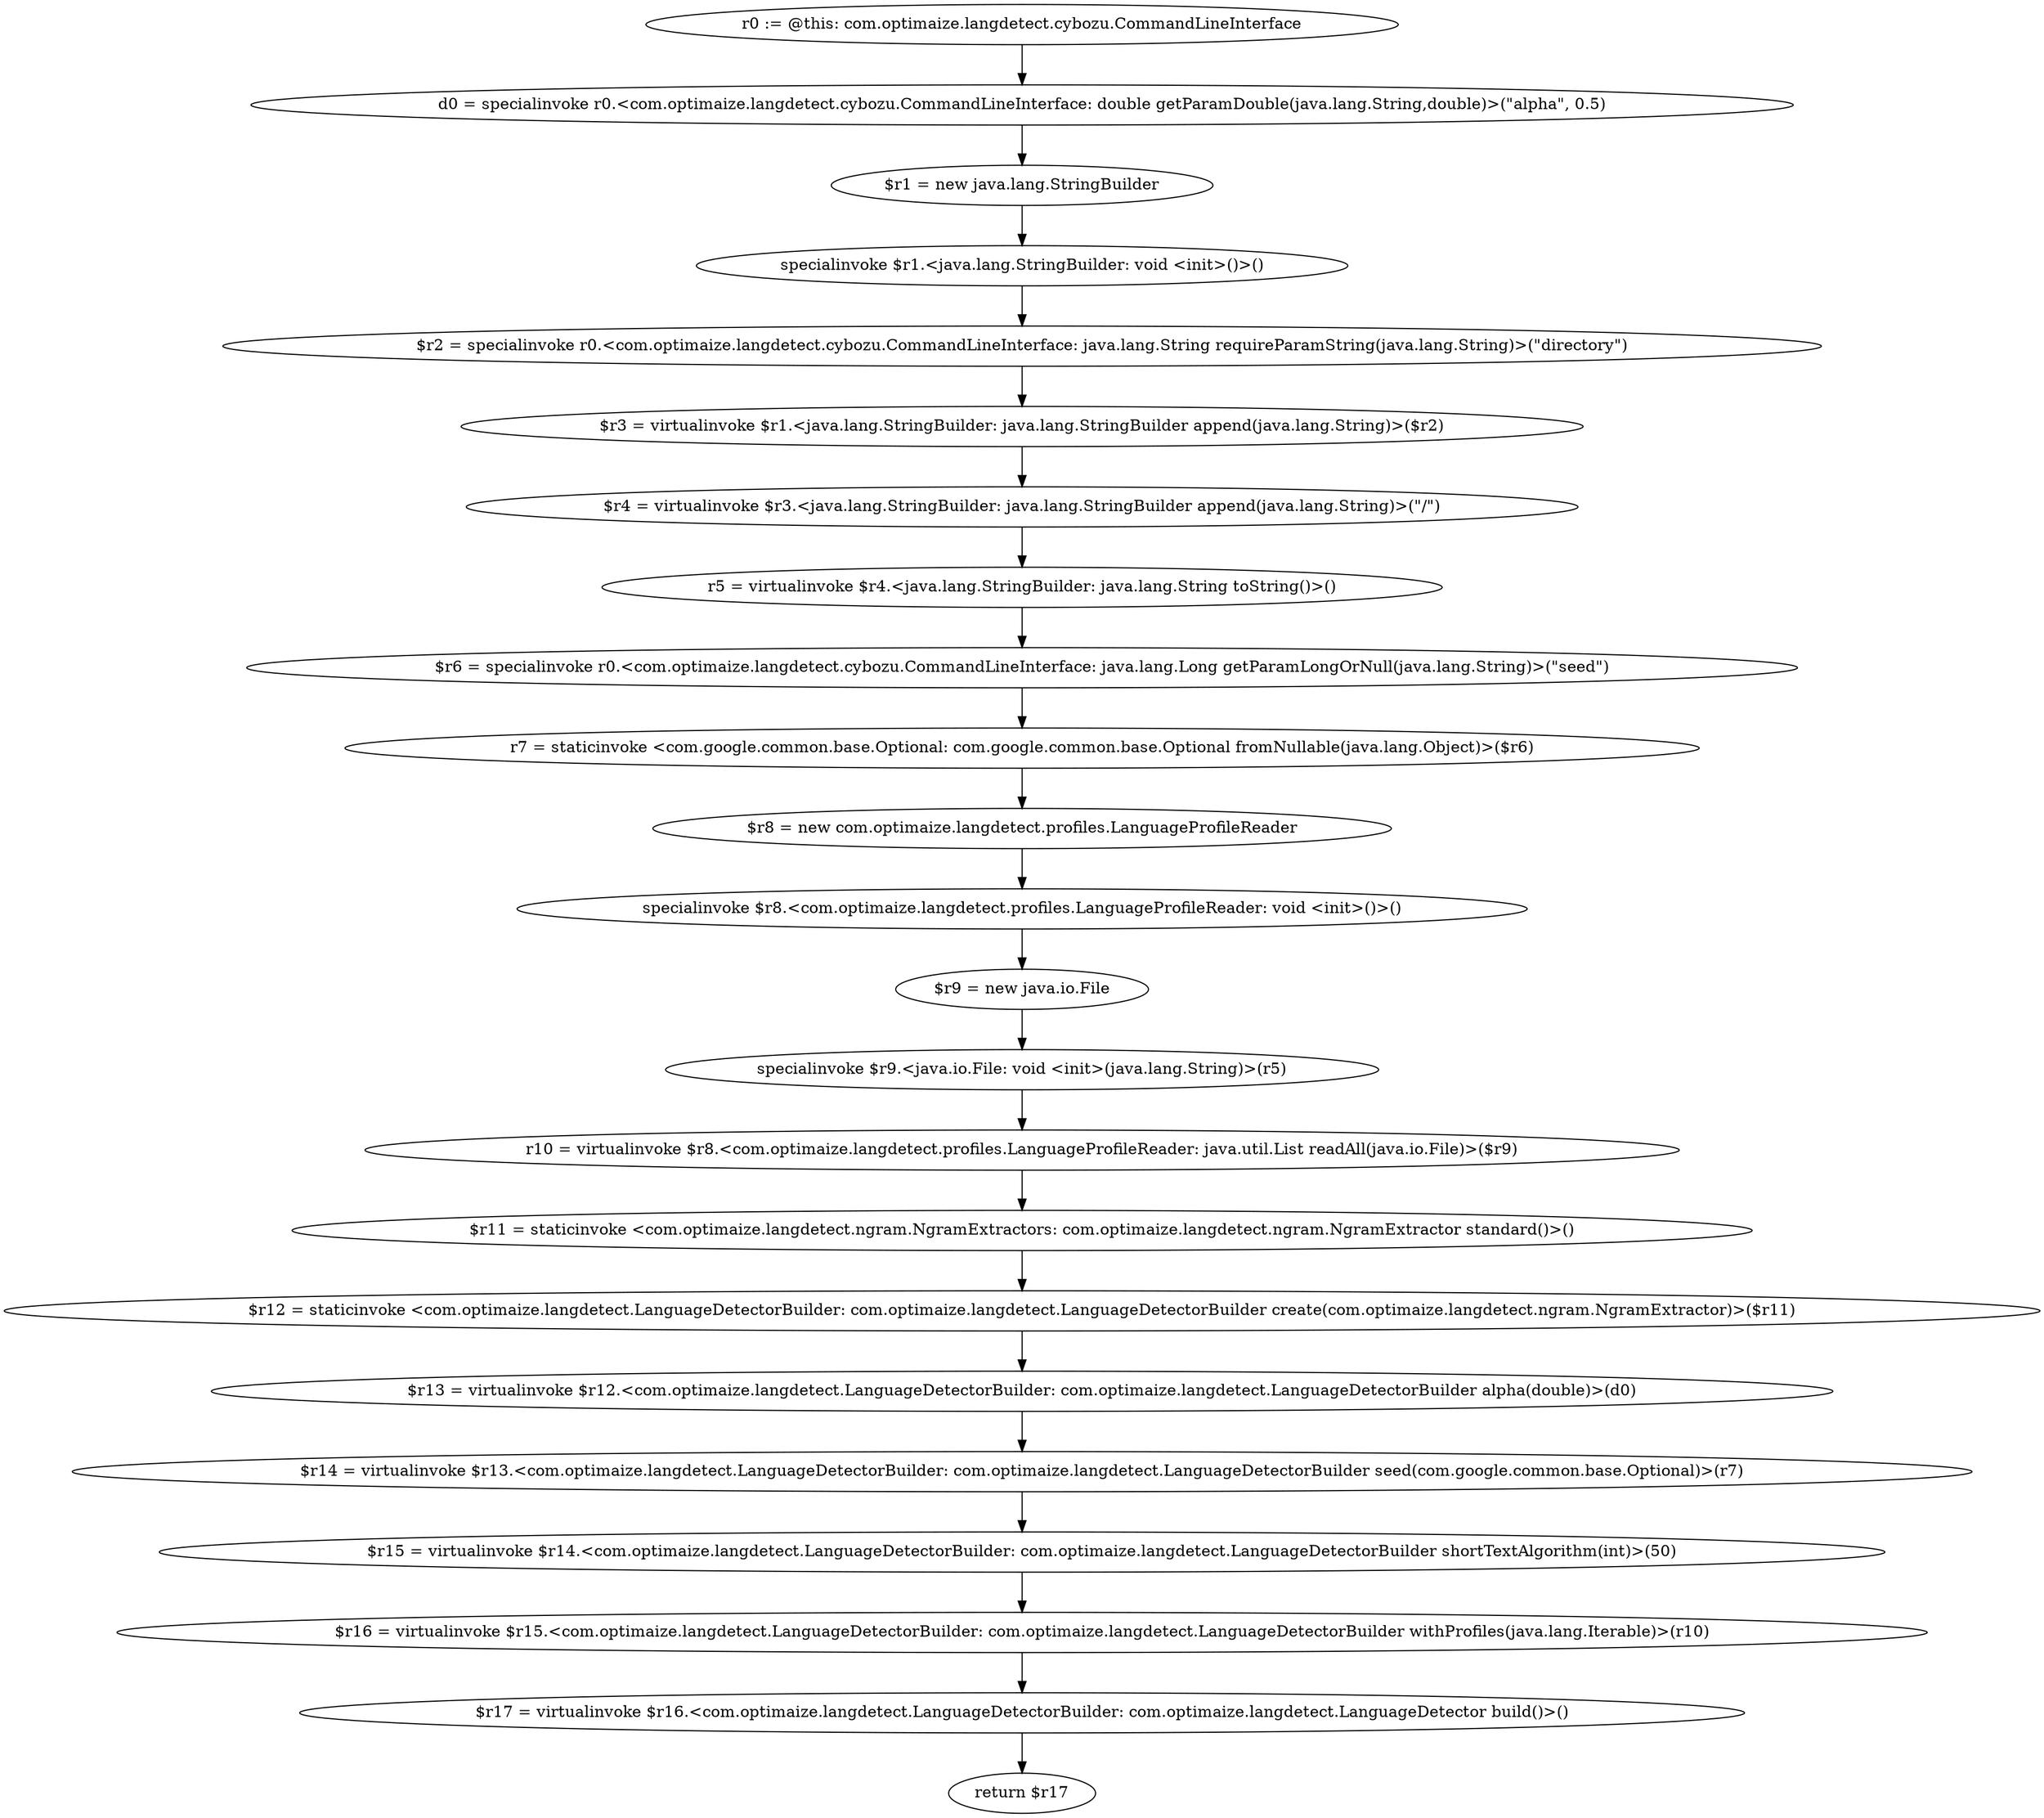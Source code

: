 digraph "unitGraph" {
    "r0 := @this: com.optimaize.langdetect.cybozu.CommandLineInterface"
    "d0 = specialinvoke r0.<com.optimaize.langdetect.cybozu.CommandLineInterface: double getParamDouble(java.lang.String,double)>(\"alpha\", 0.5)"
    "$r1 = new java.lang.StringBuilder"
    "specialinvoke $r1.<java.lang.StringBuilder: void <init>()>()"
    "$r2 = specialinvoke r0.<com.optimaize.langdetect.cybozu.CommandLineInterface: java.lang.String requireParamString(java.lang.String)>(\"directory\")"
    "$r3 = virtualinvoke $r1.<java.lang.StringBuilder: java.lang.StringBuilder append(java.lang.String)>($r2)"
    "$r4 = virtualinvoke $r3.<java.lang.StringBuilder: java.lang.StringBuilder append(java.lang.String)>(\"/\")"
    "r5 = virtualinvoke $r4.<java.lang.StringBuilder: java.lang.String toString()>()"
    "$r6 = specialinvoke r0.<com.optimaize.langdetect.cybozu.CommandLineInterface: java.lang.Long getParamLongOrNull(java.lang.String)>(\"seed\")"
    "r7 = staticinvoke <com.google.common.base.Optional: com.google.common.base.Optional fromNullable(java.lang.Object)>($r6)"
    "$r8 = new com.optimaize.langdetect.profiles.LanguageProfileReader"
    "specialinvoke $r8.<com.optimaize.langdetect.profiles.LanguageProfileReader: void <init>()>()"
    "$r9 = new java.io.File"
    "specialinvoke $r9.<java.io.File: void <init>(java.lang.String)>(r5)"
    "r10 = virtualinvoke $r8.<com.optimaize.langdetect.profiles.LanguageProfileReader: java.util.List readAll(java.io.File)>($r9)"
    "$r11 = staticinvoke <com.optimaize.langdetect.ngram.NgramExtractors: com.optimaize.langdetect.ngram.NgramExtractor standard()>()"
    "$r12 = staticinvoke <com.optimaize.langdetect.LanguageDetectorBuilder: com.optimaize.langdetect.LanguageDetectorBuilder create(com.optimaize.langdetect.ngram.NgramExtractor)>($r11)"
    "$r13 = virtualinvoke $r12.<com.optimaize.langdetect.LanguageDetectorBuilder: com.optimaize.langdetect.LanguageDetectorBuilder alpha(double)>(d0)"
    "$r14 = virtualinvoke $r13.<com.optimaize.langdetect.LanguageDetectorBuilder: com.optimaize.langdetect.LanguageDetectorBuilder seed(com.google.common.base.Optional)>(r7)"
    "$r15 = virtualinvoke $r14.<com.optimaize.langdetect.LanguageDetectorBuilder: com.optimaize.langdetect.LanguageDetectorBuilder shortTextAlgorithm(int)>(50)"
    "$r16 = virtualinvoke $r15.<com.optimaize.langdetect.LanguageDetectorBuilder: com.optimaize.langdetect.LanguageDetectorBuilder withProfiles(java.lang.Iterable)>(r10)"
    "$r17 = virtualinvoke $r16.<com.optimaize.langdetect.LanguageDetectorBuilder: com.optimaize.langdetect.LanguageDetector build()>()"
    "return $r17"
    "r0 := @this: com.optimaize.langdetect.cybozu.CommandLineInterface"->"d0 = specialinvoke r0.<com.optimaize.langdetect.cybozu.CommandLineInterface: double getParamDouble(java.lang.String,double)>(\"alpha\", 0.5)";
    "d0 = specialinvoke r0.<com.optimaize.langdetect.cybozu.CommandLineInterface: double getParamDouble(java.lang.String,double)>(\"alpha\", 0.5)"->"$r1 = new java.lang.StringBuilder";
    "$r1 = new java.lang.StringBuilder"->"specialinvoke $r1.<java.lang.StringBuilder: void <init>()>()";
    "specialinvoke $r1.<java.lang.StringBuilder: void <init>()>()"->"$r2 = specialinvoke r0.<com.optimaize.langdetect.cybozu.CommandLineInterface: java.lang.String requireParamString(java.lang.String)>(\"directory\")";
    "$r2 = specialinvoke r0.<com.optimaize.langdetect.cybozu.CommandLineInterface: java.lang.String requireParamString(java.lang.String)>(\"directory\")"->"$r3 = virtualinvoke $r1.<java.lang.StringBuilder: java.lang.StringBuilder append(java.lang.String)>($r2)";
    "$r3 = virtualinvoke $r1.<java.lang.StringBuilder: java.lang.StringBuilder append(java.lang.String)>($r2)"->"$r4 = virtualinvoke $r3.<java.lang.StringBuilder: java.lang.StringBuilder append(java.lang.String)>(\"/\")";
    "$r4 = virtualinvoke $r3.<java.lang.StringBuilder: java.lang.StringBuilder append(java.lang.String)>(\"/\")"->"r5 = virtualinvoke $r4.<java.lang.StringBuilder: java.lang.String toString()>()";
    "r5 = virtualinvoke $r4.<java.lang.StringBuilder: java.lang.String toString()>()"->"$r6 = specialinvoke r0.<com.optimaize.langdetect.cybozu.CommandLineInterface: java.lang.Long getParamLongOrNull(java.lang.String)>(\"seed\")";
    "$r6 = specialinvoke r0.<com.optimaize.langdetect.cybozu.CommandLineInterface: java.lang.Long getParamLongOrNull(java.lang.String)>(\"seed\")"->"r7 = staticinvoke <com.google.common.base.Optional: com.google.common.base.Optional fromNullable(java.lang.Object)>($r6)";
    "r7 = staticinvoke <com.google.common.base.Optional: com.google.common.base.Optional fromNullable(java.lang.Object)>($r6)"->"$r8 = new com.optimaize.langdetect.profiles.LanguageProfileReader";
    "$r8 = new com.optimaize.langdetect.profiles.LanguageProfileReader"->"specialinvoke $r8.<com.optimaize.langdetect.profiles.LanguageProfileReader: void <init>()>()";
    "specialinvoke $r8.<com.optimaize.langdetect.profiles.LanguageProfileReader: void <init>()>()"->"$r9 = new java.io.File";
    "$r9 = new java.io.File"->"specialinvoke $r9.<java.io.File: void <init>(java.lang.String)>(r5)";
    "specialinvoke $r9.<java.io.File: void <init>(java.lang.String)>(r5)"->"r10 = virtualinvoke $r8.<com.optimaize.langdetect.profiles.LanguageProfileReader: java.util.List readAll(java.io.File)>($r9)";
    "r10 = virtualinvoke $r8.<com.optimaize.langdetect.profiles.LanguageProfileReader: java.util.List readAll(java.io.File)>($r9)"->"$r11 = staticinvoke <com.optimaize.langdetect.ngram.NgramExtractors: com.optimaize.langdetect.ngram.NgramExtractor standard()>()";
    "$r11 = staticinvoke <com.optimaize.langdetect.ngram.NgramExtractors: com.optimaize.langdetect.ngram.NgramExtractor standard()>()"->"$r12 = staticinvoke <com.optimaize.langdetect.LanguageDetectorBuilder: com.optimaize.langdetect.LanguageDetectorBuilder create(com.optimaize.langdetect.ngram.NgramExtractor)>($r11)";
    "$r12 = staticinvoke <com.optimaize.langdetect.LanguageDetectorBuilder: com.optimaize.langdetect.LanguageDetectorBuilder create(com.optimaize.langdetect.ngram.NgramExtractor)>($r11)"->"$r13 = virtualinvoke $r12.<com.optimaize.langdetect.LanguageDetectorBuilder: com.optimaize.langdetect.LanguageDetectorBuilder alpha(double)>(d0)";
    "$r13 = virtualinvoke $r12.<com.optimaize.langdetect.LanguageDetectorBuilder: com.optimaize.langdetect.LanguageDetectorBuilder alpha(double)>(d0)"->"$r14 = virtualinvoke $r13.<com.optimaize.langdetect.LanguageDetectorBuilder: com.optimaize.langdetect.LanguageDetectorBuilder seed(com.google.common.base.Optional)>(r7)";
    "$r14 = virtualinvoke $r13.<com.optimaize.langdetect.LanguageDetectorBuilder: com.optimaize.langdetect.LanguageDetectorBuilder seed(com.google.common.base.Optional)>(r7)"->"$r15 = virtualinvoke $r14.<com.optimaize.langdetect.LanguageDetectorBuilder: com.optimaize.langdetect.LanguageDetectorBuilder shortTextAlgorithm(int)>(50)";
    "$r15 = virtualinvoke $r14.<com.optimaize.langdetect.LanguageDetectorBuilder: com.optimaize.langdetect.LanguageDetectorBuilder shortTextAlgorithm(int)>(50)"->"$r16 = virtualinvoke $r15.<com.optimaize.langdetect.LanguageDetectorBuilder: com.optimaize.langdetect.LanguageDetectorBuilder withProfiles(java.lang.Iterable)>(r10)";
    "$r16 = virtualinvoke $r15.<com.optimaize.langdetect.LanguageDetectorBuilder: com.optimaize.langdetect.LanguageDetectorBuilder withProfiles(java.lang.Iterable)>(r10)"->"$r17 = virtualinvoke $r16.<com.optimaize.langdetect.LanguageDetectorBuilder: com.optimaize.langdetect.LanguageDetector build()>()";
    "$r17 = virtualinvoke $r16.<com.optimaize.langdetect.LanguageDetectorBuilder: com.optimaize.langdetect.LanguageDetector build()>()"->"return $r17";
}
